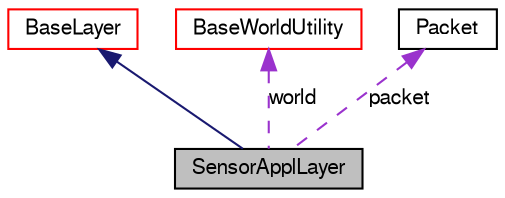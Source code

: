 digraph G
{
  edge [fontname="FreeSans",fontsize="10",labelfontname="FreeSans",labelfontsize="10"];
  node [fontname="FreeSans",fontsize="10",shape=record];
  Node1 [label="SensorApplLayer",height=0.2,width=0.4,color="black", fillcolor="grey75", style="filled" fontcolor="black"];
  Node2 -> Node1 [dir=back,color="midnightblue",fontsize="10",style="solid",fontname="FreeSans"];
  Node2 [label="BaseLayer",height=0.2,width=0.4,color="red", fillcolor="white", style="filled",URL="$a00023.html",tooltip="A very simple layer template."];
  Node3 -> Node1 [dir=back,color="darkorchid3",fontsize="10",style="dashed",label="world",fontname="FreeSans"];
  Node3 [label="BaseWorldUtility",height=0.2,width=0.4,color="red", fillcolor="white", style="filled",URL="$a00029.html",tooltip="Provides information and utility methods for the whole simulation."];
  Node4 -> Node1 [dir=back,color="darkorchid3",fontsize="10",style="dashed",label="packet",fontname="FreeSans"];
  Node4 [label="Packet",height=0.2,width=0.4,color="black", fillcolor="white", style="filled",URL="$a00149.html",tooltip="Class that keeps track of the number of packets sent."];
}
